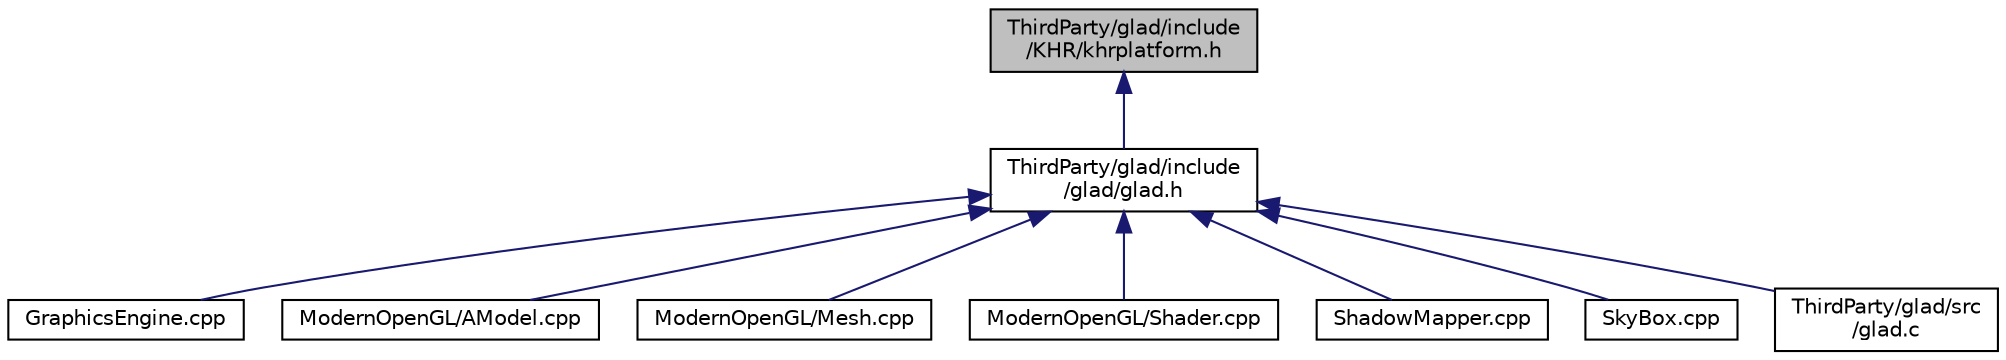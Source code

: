 digraph "ThirdParty/glad/include/KHR/khrplatform.h"
{
 // LATEX_PDF_SIZE
  edge [fontname="Helvetica",fontsize="10",labelfontname="Helvetica",labelfontsize="10"];
  node [fontname="Helvetica",fontsize="10",shape=record];
  Node2 [label="ThirdParty/glad/include\l/KHR/khrplatform.h",height=0.2,width=0.4,color="black", fillcolor="grey75", style="filled", fontcolor="black",tooltip=" "];
  Node2 -> Node3 [dir="back",color="midnightblue",fontsize="10",style="solid",fontname="Helvetica"];
  Node3 [label="ThirdParty/glad/include\l/glad/glad.h",height=0.2,width=0.4,color="black", fillcolor="white", style="filled",URL="$glad_8h.html",tooltip=" "];
  Node3 -> Node4 [dir="back",color="midnightblue",fontsize="10",style="solid",fontname="Helvetica"];
  Node4 [label="GraphicsEngine.cpp",height=0.2,width=0.4,color="black", fillcolor="white", style="filled",URL="$_graphics_engine_8cpp.html",tooltip=" "];
  Node3 -> Node5 [dir="back",color="midnightblue",fontsize="10",style="solid",fontname="Helvetica"];
  Node5 [label="ModernOpenGL/AModel.cpp",height=0.2,width=0.4,color="black", fillcolor="white", style="filled",URL="$_modern_open_g_l_2_a_model_8cpp.html",tooltip=" "];
  Node3 -> Node6 [dir="back",color="midnightblue",fontsize="10",style="solid",fontname="Helvetica"];
  Node6 [label="ModernOpenGL/Mesh.cpp",height=0.2,width=0.4,color="black", fillcolor="white", style="filled",URL="$_mesh_8cpp.html",tooltip=" "];
  Node3 -> Node7 [dir="back",color="midnightblue",fontsize="10",style="solid",fontname="Helvetica"];
  Node7 [label="ModernOpenGL/Shader.cpp",height=0.2,width=0.4,color="black", fillcolor="white", style="filled",URL="$_shader_8cpp.html",tooltip=" "];
  Node3 -> Node8 [dir="back",color="midnightblue",fontsize="10",style="solid",fontname="Helvetica"];
  Node8 [label="ShadowMapper.cpp",height=0.2,width=0.4,color="black", fillcolor="white", style="filled",URL="$_shadow_mapper_8cpp.html",tooltip=" "];
  Node3 -> Node9 [dir="back",color="midnightblue",fontsize="10",style="solid",fontname="Helvetica"];
  Node9 [label="SkyBox.cpp",height=0.2,width=0.4,color="black", fillcolor="white", style="filled",URL="$_sky_box_8cpp.html",tooltip=" "];
  Node3 -> Node10 [dir="back",color="midnightblue",fontsize="10",style="solid",fontname="Helvetica"];
  Node10 [label="ThirdParty/glad/src\l/glad.c",height=0.2,width=0.4,color="black", fillcolor="white", style="filled",URL="$glad_8c.html",tooltip=" "];
}
